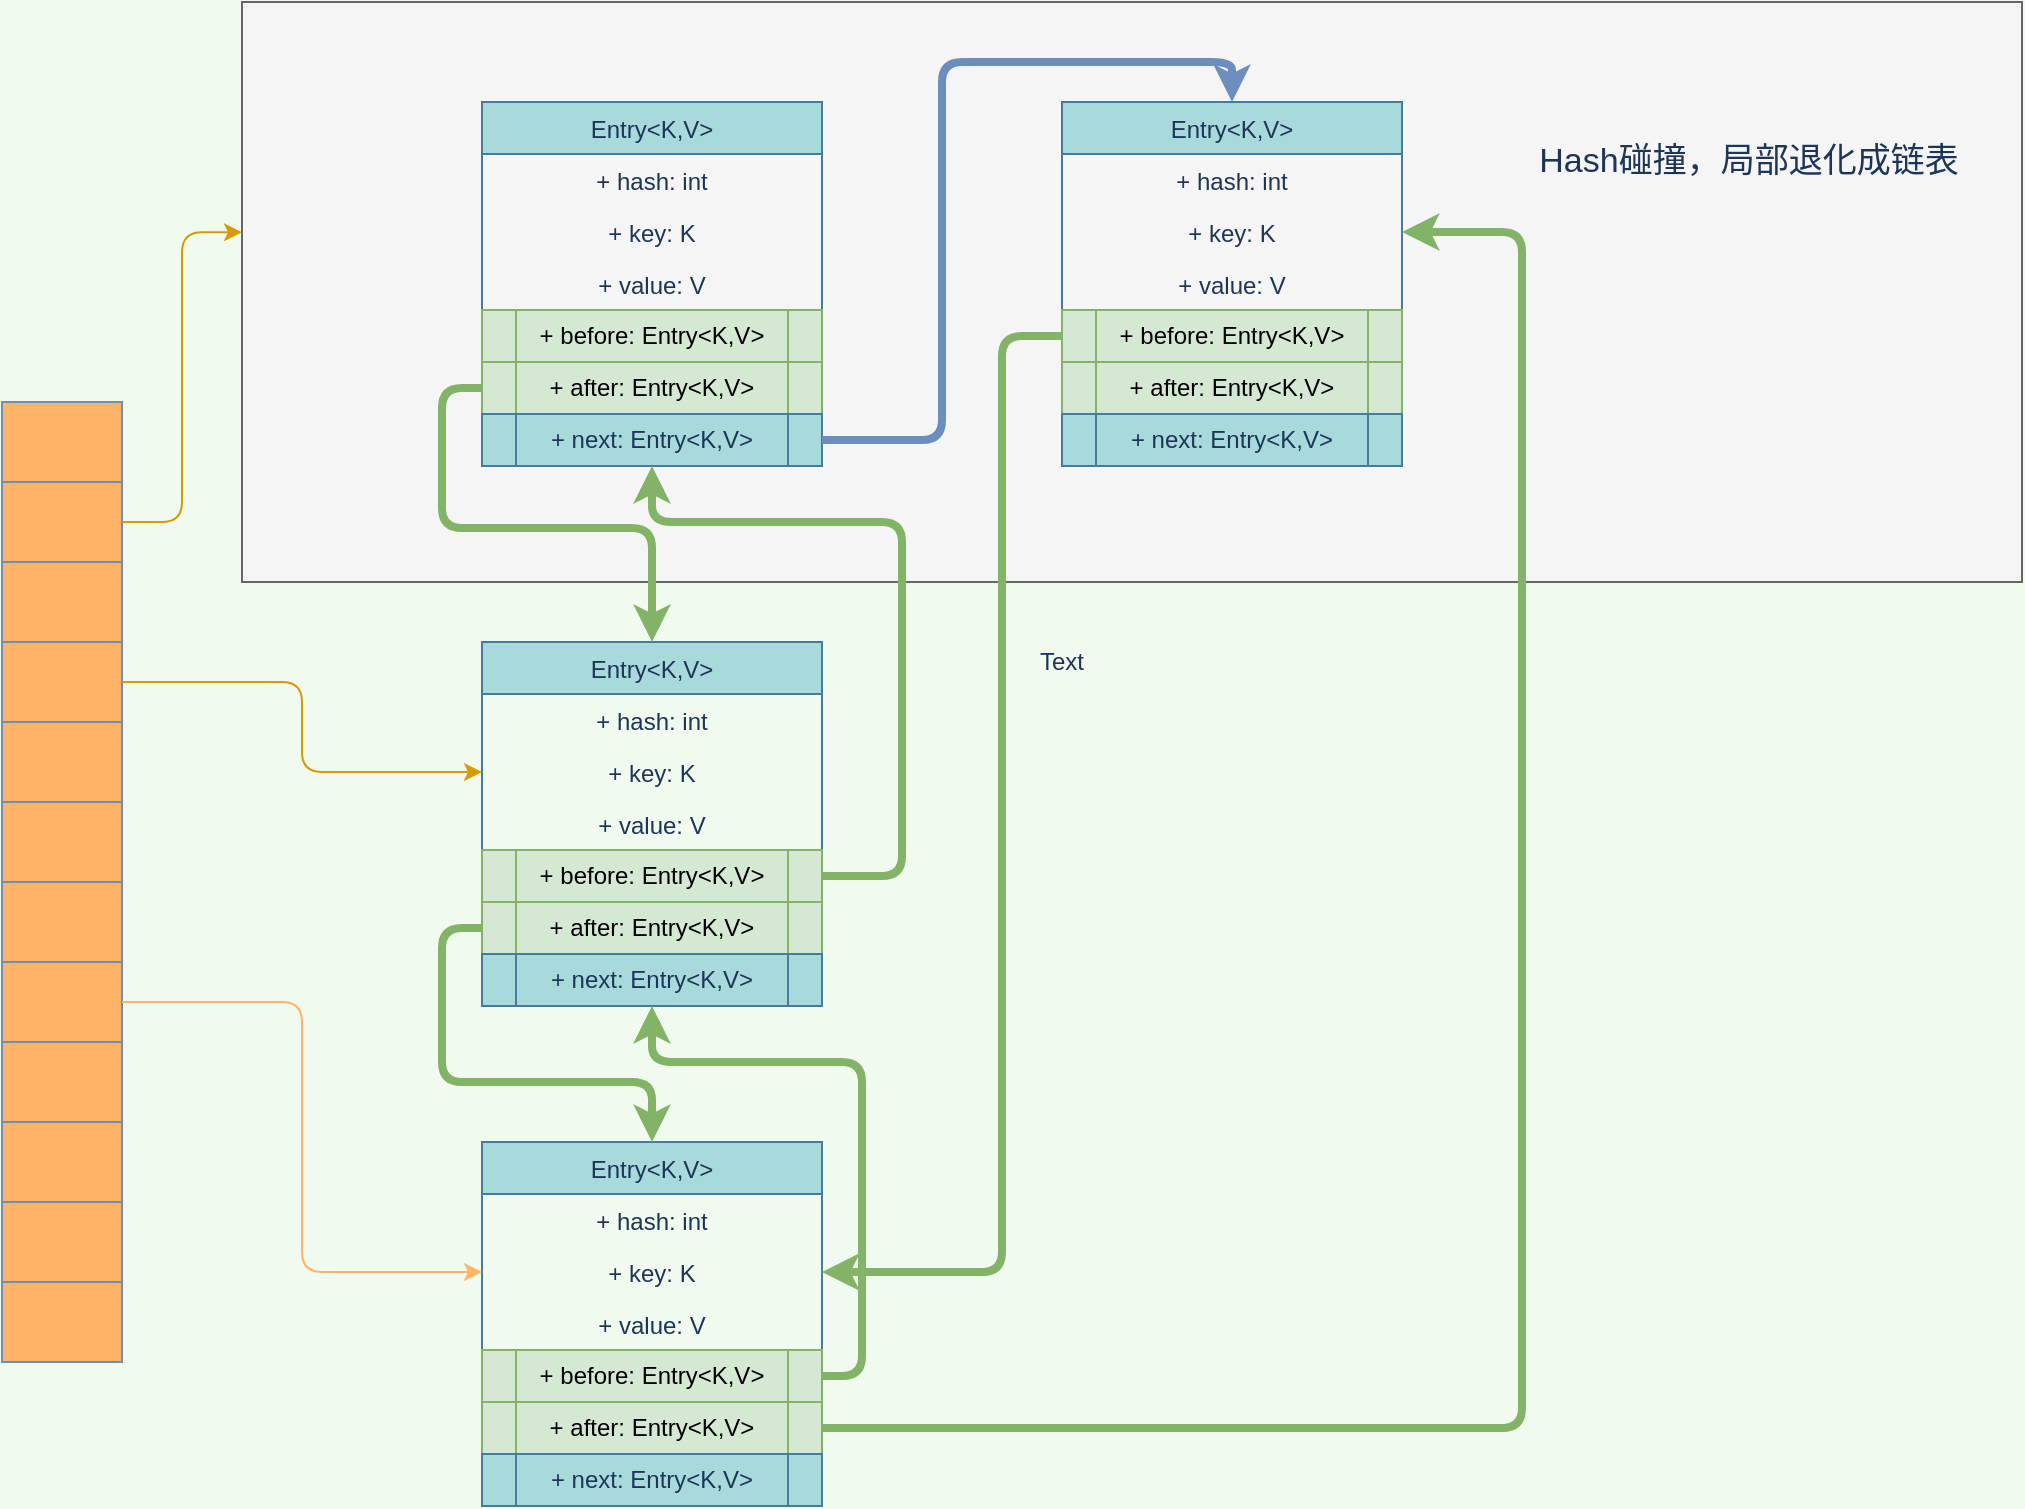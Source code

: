 <mxfile version="13.10.0" type="embed">
    <diagram id="kdOnpBa256USASIg0f_R" name="Page-1">
        <mxGraphModel dx="898" dy="1838" grid="1" gridSize="10" guides="1" tooltips="1" connect="1" arrows="1" fold="1" page="1" pageScale="1" pageWidth="827" pageHeight="1169" background="#F1FAEE" math="0" shadow="0">
            <root>
                <mxCell id="0"/>
                <mxCell id="1" parent="0"/>
                <mxCell id="105" value="" style="rounded=0;whiteSpace=wrap;html=1;sketch=0;strokeColor=#666666;fillColor=#f5f5f5;fontColor=#333333;align=center;" vertex="1" parent="1">
                    <mxGeometry x="140" y="-20" width="890" height="290" as="geometry"/>
                </mxCell>
                <object label="Entry&lt;K,V&gt;" next="" id="19">
                    <mxCell style="swimlane;fontStyle=0;childLayout=stackLayout;horizontal=1;startSize=26;fillColor=#A8DADC;horizontalStack=0;resizeParent=1;resizeParentMax=0;resizeLast=0;collapsible=1;marginBottom=0;strokeColor=#457B9D;fontColor=#1D3557;flipH=1;" vertex="1" parent="1">
                        <mxGeometry x="260" y="30" width="170" height="182" as="geometry"/>
                    </mxCell>
                </object>
                <mxCell id="20" value="+ hash: int" style="text;strokeColor=none;fillColor=none;align=center;verticalAlign=top;spacingLeft=4;spacingRight=4;overflow=hidden;rotatable=0;points=[[0,0.5],[1,0.5]];portConstraint=eastwest;fontColor=#1D3557;" vertex="1" parent="19">
                    <mxGeometry y="26" width="170" height="26" as="geometry"/>
                </mxCell>
                <mxCell id="21" value="+ key: K" style="text;strokeColor=none;fillColor=none;align=center;verticalAlign=top;spacingLeft=4;spacingRight=4;overflow=hidden;rotatable=0;points=[[0,0.5],[1,0.5]];portConstraint=eastwest;fontColor=#1D3557;" vertex="1" parent="19">
                    <mxGeometry y="52" width="170" height="26" as="geometry"/>
                </mxCell>
                <object label="+ value: V" dafasdf="asdfasdf" id="22">
                    <mxCell style="text;strokeColor=none;fillColor=none;align=center;verticalAlign=top;spacingLeft=4;spacingRight=4;overflow=hidden;rotatable=0;points=[[0,0.5],[1,0.5]];portConstraint=eastwest;fontColor=#1D3557;" vertex="1" parent="19">
                        <mxGeometry y="78" width="170" height="26" as="geometry"/>
                    </mxCell>
                </object>
                <mxCell id="36" value="&lt;span style=&quot;text-align: left&quot;&gt;+ before: Entry&amp;lt;K,V&amp;gt;&lt;/span&gt;" style="shape=process;whiteSpace=wrap;html=1;backgroundOutline=1;rounded=0;sketch=0;strokeColor=#82b366;fillColor=#d5e8d4;" vertex="1" parent="19">
                    <mxGeometry y="104" width="170" height="26" as="geometry"/>
                </mxCell>
                <mxCell id="37" value="&lt;span style=&quot;text-align: left&quot;&gt;+ after: Entry&amp;lt;K,V&amp;gt;&lt;/span&gt;" style="shape=process;whiteSpace=wrap;html=1;backgroundOutline=1;rounded=0;sketch=0;strokeColor=#82b366;fillColor=#d5e8d4;" vertex="1" parent="19">
                    <mxGeometry y="130" width="170" height="26" as="geometry"/>
                </mxCell>
                <mxCell id="38" value="&lt;span style=&quot;text-align: left&quot;&gt;+ next: Entry&amp;lt;K,V&amp;gt;&lt;/span&gt;" style="shape=process;whiteSpace=wrap;html=1;backgroundOutline=1;rounded=0;sketch=0;strokeColor=#457B9D;fillColor=#A8DADC;fontColor=#1D3557;" vertex="1" parent="19">
                    <mxGeometry y="156" width="170" height="26" as="geometry"/>
                </mxCell>
                <mxCell id="39" value="" style="shape=table;html=1;whiteSpace=wrap;startSize=0;container=1;collapsible=0;childLayout=tableLayout;rounded=0;sketch=0;strokeColor=#6c8ebf;align=center;fillColor=#FFB366;direction=west;flipV=0;" vertex="1" parent="1">
                    <mxGeometry x="20" y="180" width="60" height="480" as="geometry"/>
                </mxCell>
                <mxCell id="40" value="" style="shape=partialRectangle;html=1;whiteSpace=wrap;collapsible=0;dropTarget=0;pointerEvents=0;fillColor=none;top=0;left=0;bottom=0;right=0;points=[[0,0.5],[1,0.5]];portConstraint=eastwest;" vertex="1" parent="39">
                    <mxGeometry width="60" height="40" as="geometry"/>
                </mxCell>
                <mxCell id="41" value="" style="shape=partialRectangle;html=1;whiteSpace=wrap;connectable=0;fillColor=none;top=0;left=0;bottom=0;right=0;overflow=hidden;" vertex="1" parent="40">
                    <mxGeometry width="60" height="40" as="geometry"/>
                </mxCell>
                <mxCell id="44" value="" style="shape=partialRectangle;html=1;whiteSpace=wrap;collapsible=0;dropTarget=0;pointerEvents=0;fillColor=none;top=0;left=0;bottom=0;right=0;points=[[0,0.5],[1,0.5]];portConstraint=eastwest;" vertex="1" parent="39">
                    <mxGeometry y="40" width="60" height="40" as="geometry"/>
                </mxCell>
                <mxCell id="45" value="" style="shape=partialRectangle;html=1;whiteSpace=wrap;connectable=0;fillColor=none;top=0;left=0;bottom=0;right=0;overflow=hidden;" vertex="1" parent="44">
                    <mxGeometry width="60" height="40" as="geometry"/>
                </mxCell>
                <mxCell id="48" value="" style="shape=partialRectangle;html=1;whiteSpace=wrap;collapsible=0;dropTarget=0;pointerEvents=0;fillColor=none;top=0;left=0;bottom=0;right=0;points=[[0,0.5],[1,0.5]];portConstraint=eastwest;" vertex="1" parent="39">
                    <mxGeometry y="80" width="60" height="40" as="geometry"/>
                </mxCell>
                <mxCell id="49" value="" style="shape=partialRectangle;html=1;whiteSpace=wrap;connectable=0;fillColor=none;top=0;left=0;bottom=0;right=0;overflow=hidden;" vertex="1" parent="48">
                    <mxGeometry width="60" height="40" as="geometry"/>
                </mxCell>
                <mxCell id="52" style="shape=partialRectangle;html=1;whiteSpace=wrap;collapsible=0;dropTarget=0;pointerEvents=0;fillColor=none;top=0;left=0;bottom=0;right=0;points=[[0,0.5],[1,0.5]];portConstraint=eastwest;" vertex="1" parent="39">
                    <mxGeometry y="120" width="60" height="40" as="geometry"/>
                </mxCell>
                <mxCell id="53" style="shape=partialRectangle;html=1;whiteSpace=wrap;connectable=0;fillColor=none;top=0;left=0;bottom=0;right=0;overflow=hidden;" vertex="1" parent="52">
                    <mxGeometry width="60" height="40" as="geometry"/>
                </mxCell>
                <mxCell id="54" style="shape=partialRectangle;html=1;whiteSpace=wrap;collapsible=0;dropTarget=0;pointerEvents=0;fillColor=none;top=0;left=0;bottom=0;right=0;points=[[0,0.5],[1,0.5]];portConstraint=eastwest;" vertex="1" parent="39">
                    <mxGeometry y="160" width="60" height="40" as="geometry"/>
                </mxCell>
                <mxCell id="55" style="shape=partialRectangle;html=1;whiteSpace=wrap;connectable=0;fillColor=none;top=0;left=0;bottom=0;right=0;overflow=hidden;" vertex="1" parent="54">
                    <mxGeometry width="60" height="40" as="geometry"/>
                </mxCell>
                <mxCell id="56" style="shape=partialRectangle;html=1;whiteSpace=wrap;collapsible=0;dropTarget=0;pointerEvents=0;fillColor=none;top=0;left=0;bottom=0;right=0;points=[[0,0.5],[1,0.5]];portConstraint=eastwest;" vertex="1" parent="39">
                    <mxGeometry y="200" width="60" height="40" as="geometry"/>
                </mxCell>
                <mxCell id="57" style="shape=partialRectangle;html=1;whiteSpace=wrap;connectable=0;fillColor=none;top=0;left=0;bottom=0;right=0;overflow=hidden;" vertex="1" parent="56">
                    <mxGeometry width="60" height="40" as="geometry"/>
                </mxCell>
                <mxCell id="58" style="shape=partialRectangle;html=1;whiteSpace=wrap;collapsible=0;dropTarget=0;pointerEvents=0;fillColor=none;top=0;left=0;bottom=0;right=0;points=[[0,0.5],[1,0.5]];portConstraint=eastwest;" vertex="1" parent="39">
                    <mxGeometry y="240" width="60" height="40" as="geometry"/>
                </mxCell>
                <mxCell id="59" style="shape=partialRectangle;html=1;whiteSpace=wrap;connectable=0;fillColor=none;top=0;left=0;bottom=0;right=0;overflow=hidden;" vertex="1" parent="58">
                    <mxGeometry width="60" height="40" as="geometry"/>
                </mxCell>
                <mxCell id="60" style="shape=partialRectangle;html=1;whiteSpace=wrap;collapsible=0;dropTarget=0;pointerEvents=0;fillColor=none;top=0;left=0;bottom=0;right=0;points=[[0,0.5],[1,0.5]];portConstraint=eastwest;" vertex="1" parent="39">
                    <mxGeometry y="280" width="60" height="40" as="geometry"/>
                </mxCell>
                <mxCell id="61" style="shape=partialRectangle;html=1;whiteSpace=wrap;connectable=0;fillColor=none;top=0;left=0;bottom=0;right=0;overflow=hidden;" vertex="1" parent="60">
                    <mxGeometry width="60" height="40" as="geometry"/>
                </mxCell>
                <mxCell id="62" style="shape=partialRectangle;html=1;whiteSpace=wrap;collapsible=0;dropTarget=0;pointerEvents=0;fillColor=none;top=0;left=0;bottom=0;right=0;points=[[0,0.5],[1,0.5]];portConstraint=eastwest;" vertex="1" parent="39">
                    <mxGeometry y="320" width="60" height="40" as="geometry"/>
                </mxCell>
                <mxCell id="63" style="shape=partialRectangle;html=1;whiteSpace=wrap;connectable=0;fillColor=none;top=0;left=0;bottom=0;right=0;overflow=hidden;" vertex="1" parent="62">
                    <mxGeometry width="60" height="40" as="geometry"/>
                </mxCell>
                <mxCell id="64" style="shape=partialRectangle;html=1;whiteSpace=wrap;collapsible=0;dropTarget=0;pointerEvents=0;fillColor=none;top=0;left=0;bottom=0;right=0;points=[[0,0.5],[1,0.5]];portConstraint=eastwest;" vertex="1" parent="39">
                    <mxGeometry y="360" width="60" height="40" as="geometry"/>
                </mxCell>
                <mxCell id="65" style="shape=partialRectangle;html=1;whiteSpace=wrap;connectable=0;fillColor=none;top=0;left=0;bottom=0;right=0;overflow=hidden;" vertex="1" parent="64">
                    <mxGeometry width="60" height="40" as="geometry"/>
                </mxCell>
                <mxCell id="66" style="shape=partialRectangle;html=1;whiteSpace=wrap;collapsible=0;dropTarget=0;pointerEvents=0;fillColor=none;top=0;left=0;bottom=0;right=0;points=[[0,0.5],[1,0.5]];portConstraint=eastwest;" vertex="1" parent="39">
                    <mxGeometry y="400" width="60" height="40" as="geometry"/>
                </mxCell>
                <mxCell id="67" style="shape=partialRectangle;html=1;whiteSpace=wrap;connectable=0;fillColor=none;top=0;left=0;bottom=0;right=0;overflow=hidden;" vertex="1" parent="66">
                    <mxGeometry width="60" height="40" as="geometry"/>
                </mxCell>
                <mxCell id="68" style="shape=partialRectangle;html=1;whiteSpace=wrap;collapsible=0;dropTarget=0;pointerEvents=0;fillColor=none;top=0;left=0;bottom=0;right=0;points=[[0,0.5],[1,0.5]];portConstraint=eastwest;" vertex="1" parent="39">
                    <mxGeometry y="440" width="60" height="40" as="geometry"/>
                </mxCell>
                <mxCell id="69" style="shape=partialRectangle;html=1;whiteSpace=wrap;connectable=0;fillColor=none;top=0;left=0;bottom=0;right=0;overflow=hidden;" vertex="1" parent="68">
                    <mxGeometry width="60" height="40" as="geometry"/>
                </mxCell>
                <mxCell id="70" style="edgeStyle=orthogonalEdgeStyle;curved=0;rounded=1;sketch=0;orthogonalLoop=1;jettySize=auto;html=1;entryX=0;entryY=0.397;entryDx=0;entryDy=0;strokeColor=#d79b00;fillColor=#ffe6cc;fontColor=#1D3557;entryPerimeter=0;" edge="1" parent="1" source="44" target="105">
                    <mxGeometry relative="1" as="geometry"/>
                </mxCell>
                <object label="Entry&lt;K,V&gt;" next="" id="71">
                    <mxCell style="swimlane;fontStyle=0;childLayout=stackLayout;horizontal=1;startSize=26;fillColor=#A8DADC;horizontalStack=0;resizeParent=1;resizeParentMax=0;resizeLast=0;collapsible=1;marginBottom=0;strokeColor=#457B9D;fontColor=#1D3557;flipH=1;" vertex="1" parent="1">
                        <mxGeometry x="550" y="30" width="170" height="182" as="geometry"/>
                    </mxCell>
                </object>
                <mxCell id="72" value="+ hash: int" style="text;strokeColor=none;fillColor=none;align=center;verticalAlign=top;spacingLeft=4;spacingRight=4;overflow=hidden;rotatable=0;points=[[0,0.5],[1,0.5]];portConstraint=eastwest;fontColor=#1D3557;" vertex="1" parent="71">
                    <mxGeometry y="26" width="170" height="26" as="geometry"/>
                </mxCell>
                <mxCell id="73" value="+ key: K" style="text;strokeColor=none;fillColor=none;align=center;verticalAlign=top;spacingLeft=4;spacingRight=4;overflow=hidden;rotatable=0;points=[[0,0.5],[1,0.5]];portConstraint=eastwest;fontColor=#1D3557;" vertex="1" parent="71">
                    <mxGeometry y="52" width="170" height="26" as="geometry"/>
                </mxCell>
                <object label="+ value: V" dafasdf="asdfasdf" id="74">
                    <mxCell style="text;strokeColor=none;fillColor=none;align=center;verticalAlign=top;spacingLeft=4;spacingRight=4;overflow=hidden;rotatable=0;points=[[0,0.5],[1,0.5]];portConstraint=eastwest;fontColor=#1D3557;" vertex="1" parent="71">
                        <mxGeometry y="78" width="170" height="26" as="geometry"/>
                    </mxCell>
                </object>
                <mxCell id="75" value="&lt;span style=&quot;text-align: left&quot;&gt;+ before: Entry&amp;lt;K,V&amp;gt;&lt;/span&gt;" style="shape=process;whiteSpace=wrap;html=1;backgroundOutline=1;rounded=0;sketch=0;strokeColor=#82b366;fillColor=#d5e8d4;" vertex="1" parent="71">
                    <mxGeometry y="104" width="170" height="26" as="geometry"/>
                </mxCell>
                <mxCell id="76" value="&lt;span style=&quot;text-align: left&quot;&gt;+ after: Entry&amp;lt;K,V&amp;gt;&lt;/span&gt;" style="shape=process;whiteSpace=wrap;html=1;backgroundOutline=1;rounded=0;sketch=0;strokeColor=#82b366;fillColor=#d5e8d4;" vertex="1" parent="71">
                    <mxGeometry y="130" width="170" height="26" as="geometry"/>
                </mxCell>
                <mxCell id="77" value="&lt;span style=&quot;text-align: left&quot;&gt;+ next: Entry&amp;lt;K,V&amp;gt;&lt;/span&gt;" style="shape=process;whiteSpace=wrap;html=1;backgroundOutline=1;rounded=0;sketch=0;strokeColor=#457B9D;fillColor=#A8DADC;fontColor=#1D3557;" vertex="1" parent="71">
                    <mxGeometry y="156" width="170" height="26" as="geometry"/>
                </mxCell>
                <mxCell id="80" style="edgeStyle=orthogonalEdgeStyle;curved=0;rounded=1;sketch=0;orthogonalLoop=1;jettySize=auto;html=1;exitX=1;exitY=0.5;exitDx=0;exitDy=0;entryX=0.5;entryY=0;entryDx=0;entryDy=0;fontColor=#1D3557;strokeWidth=4;fillColor=#dae8fc;strokeColor=#6c8ebf;" edge="1" parent="1" source="38" target="71">
                    <mxGeometry relative="1" as="geometry"/>
                </mxCell>
                <object label="Entry&lt;K,V&gt;" next="" id="81">
                    <mxCell style="swimlane;fontStyle=0;childLayout=stackLayout;horizontal=1;startSize=26;fillColor=#A8DADC;horizontalStack=0;resizeParent=1;resizeParentMax=0;resizeLast=0;collapsible=1;marginBottom=0;strokeColor=#457B9D;fontColor=#1D3557;flipH=1;" vertex="1" parent="1">
                        <mxGeometry x="260" y="300" width="170" height="182" as="geometry"/>
                    </mxCell>
                </object>
                <mxCell id="82" value="+ hash: int" style="text;strokeColor=none;fillColor=none;align=center;verticalAlign=top;spacingLeft=4;spacingRight=4;overflow=hidden;rotatable=0;points=[[0,0.5],[1,0.5]];portConstraint=eastwest;fontColor=#1D3557;" vertex="1" parent="81">
                    <mxGeometry y="26" width="170" height="26" as="geometry"/>
                </mxCell>
                <mxCell id="83" value="+ key: K" style="text;strokeColor=none;fillColor=none;align=center;verticalAlign=top;spacingLeft=4;spacingRight=4;overflow=hidden;rotatable=0;points=[[0,0.5],[1,0.5]];portConstraint=eastwest;fontColor=#1D3557;" vertex="1" parent="81">
                    <mxGeometry y="52" width="170" height="26" as="geometry"/>
                </mxCell>
                <object label="+ value: V" dafasdf="asdfasdf" id="84">
                    <mxCell style="text;strokeColor=none;fillColor=none;align=center;verticalAlign=top;spacingLeft=4;spacingRight=4;overflow=hidden;rotatable=0;points=[[0,0.5],[1,0.5]];portConstraint=eastwest;fontColor=#1D3557;" vertex="1" parent="81">
                        <mxGeometry y="78" width="170" height="26" as="geometry"/>
                    </mxCell>
                </object>
                <mxCell id="85" value="&lt;span style=&quot;text-align: left&quot;&gt;+ before: Entry&amp;lt;K,V&amp;gt;&lt;/span&gt;" style="shape=process;whiteSpace=wrap;html=1;backgroundOutline=1;rounded=0;sketch=0;strokeColor=#82b366;fillColor=#d5e8d4;" vertex="1" parent="81">
                    <mxGeometry y="104" width="170" height="26" as="geometry"/>
                </mxCell>
                <mxCell id="86" value="&lt;span style=&quot;text-align: left&quot;&gt;+ after: Entry&amp;lt;K,V&amp;gt;&lt;/span&gt;" style="shape=process;whiteSpace=wrap;html=1;backgroundOutline=1;rounded=0;sketch=0;strokeColor=#82b366;fillColor=#d5e8d4;" vertex="1" parent="81">
                    <mxGeometry y="130" width="170" height="26" as="geometry"/>
                </mxCell>
                <mxCell id="87" value="&lt;span style=&quot;text-align: left&quot;&gt;+ next: Entry&amp;lt;K,V&amp;gt;&lt;/span&gt;" style="shape=process;whiteSpace=wrap;html=1;backgroundOutline=1;rounded=0;sketch=0;strokeColor=#457B9D;fillColor=#A8DADC;fontColor=#1D3557;" vertex="1" parent="81">
                    <mxGeometry y="156" width="170" height="26" as="geometry"/>
                </mxCell>
                <mxCell id="88" style="edgeStyle=orthogonalEdgeStyle;curved=0;rounded=1;sketch=0;orthogonalLoop=1;jettySize=auto;html=1;exitX=0;exitY=0.5;exitDx=0;exitDy=0;fillColor=#d5e8d4;fontColor=#1D3557;strokeColor=#82b366;strokeWidth=4;" edge="1" parent="1" source="37" target="81">
                    <mxGeometry relative="1" as="geometry"/>
                </mxCell>
                <mxCell id="89" style="edgeStyle=orthogonalEdgeStyle;curved=0;rounded=1;sketch=0;orthogonalLoop=1;jettySize=auto;html=1;exitX=1;exitY=0.5;exitDx=0;exitDy=0;entryX=0;entryY=0.5;entryDx=0;entryDy=0;strokeColor=#d79b00;strokeWidth=1;fillColor=#ffe6cc;fontColor=#1D3557;" edge="1" parent="1" source="52" target="83">
                    <mxGeometry relative="1" as="geometry"/>
                </mxCell>
                <mxCell id="91" style="edgeStyle=orthogonalEdgeStyle;curved=0;rounded=1;sketch=0;orthogonalLoop=1;jettySize=auto;html=1;exitX=1;exitY=0.5;exitDx=0;exitDy=0;entryX=0.5;entryY=1;entryDx=0;entryDy=0;strokeColor=#82b366;strokeWidth=4;fillColor=#d5e8d4;fontColor=#1D3557;" edge="1" parent="1" source="85" target="38">
                    <mxGeometry relative="1" as="geometry">
                        <Array as="points">
                            <mxPoint x="470" y="417"/>
                            <mxPoint x="470" y="240"/>
                            <mxPoint x="345" y="240"/>
                        </Array>
                    </mxGeometry>
                </mxCell>
                <object label="Entry&lt;K,V&gt;" next="" id="93">
                    <mxCell style="swimlane;fontStyle=0;childLayout=stackLayout;horizontal=1;startSize=26;fillColor=#A8DADC;horizontalStack=0;resizeParent=1;resizeParentMax=0;resizeLast=0;collapsible=1;marginBottom=0;strokeColor=#457B9D;fontColor=#1D3557;flipH=1;" vertex="1" parent="1">
                        <mxGeometry x="260" y="550" width="170" height="182" as="geometry"/>
                    </mxCell>
                </object>
                <mxCell id="94" value="+ hash: int" style="text;strokeColor=none;fillColor=none;align=center;verticalAlign=top;spacingLeft=4;spacingRight=4;overflow=hidden;rotatable=0;points=[[0,0.5],[1,0.5]];portConstraint=eastwest;fontColor=#1D3557;" vertex="1" parent="93">
                    <mxGeometry y="26" width="170" height="26" as="geometry"/>
                </mxCell>
                <mxCell id="95" value="+ key: K" style="text;strokeColor=none;fillColor=none;align=center;verticalAlign=top;spacingLeft=4;spacingRight=4;overflow=hidden;rotatable=0;points=[[0,0.5],[1,0.5]];portConstraint=eastwest;fontColor=#1D3557;" vertex="1" parent="93">
                    <mxGeometry y="52" width="170" height="26" as="geometry"/>
                </mxCell>
                <object label="+ value: V" dafasdf="asdfasdf" id="96">
                    <mxCell style="text;strokeColor=none;fillColor=none;align=center;verticalAlign=top;spacingLeft=4;spacingRight=4;overflow=hidden;rotatable=0;points=[[0,0.5],[1,0.5]];portConstraint=eastwest;fontColor=#1D3557;" vertex="1" parent="93">
                        <mxGeometry y="78" width="170" height="26" as="geometry"/>
                    </mxCell>
                </object>
                <mxCell id="97" value="&lt;span style=&quot;text-align: left&quot;&gt;+ before: Entry&amp;lt;K,V&amp;gt;&lt;/span&gt;" style="shape=process;whiteSpace=wrap;html=1;backgroundOutline=1;rounded=0;sketch=0;strokeColor=#82b366;fillColor=#d5e8d4;" vertex="1" parent="93">
                    <mxGeometry y="104" width="170" height="26" as="geometry"/>
                </mxCell>
                <mxCell id="98" value="&lt;span style=&quot;text-align: left&quot;&gt;+ after: Entry&amp;lt;K,V&amp;gt;&lt;/span&gt;" style="shape=process;whiteSpace=wrap;html=1;backgroundOutline=1;rounded=0;sketch=0;strokeColor=#82b366;fillColor=#d5e8d4;" vertex="1" parent="93">
                    <mxGeometry y="130" width="170" height="26" as="geometry"/>
                </mxCell>
                <mxCell id="99" value="&lt;span style=&quot;text-align: left&quot;&gt;+ next: Entry&amp;lt;K,V&amp;gt;&lt;/span&gt;" style="shape=process;whiteSpace=wrap;html=1;backgroundOutline=1;rounded=0;sketch=0;strokeColor=#457B9D;fillColor=#A8DADC;fontColor=#1D3557;" vertex="1" parent="93">
                    <mxGeometry y="156" width="170" height="26" as="geometry"/>
                </mxCell>
                <mxCell id="100" style="edgeStyle=orthogonalEdgeStyle;curved=0;rounded=1;sketch=0;orthogonalLoop=1;jettySize=auto;html=1;exitX=0;exitY=0.5;exitDx=0;exitDy=0;entryX=0.5;entryY=0;entryDx=0;entryDy=0;strokeColor=#82b366;strokeWidth=4;fillColor=#d5e8d4;fontColor=#1D3557;" edge="1" parent="1" source="86" target="93">
                    <mxGeometry relative="1" as="geometry">
                        <Array as="points">
                            <mxPoint x="240" y="443"/>
                            <mxPoint x="240" y="520"/>
                            <mxPoint x="345" y="520"/>
                        </Array>
                    </mxGeometry>
                </mxCell>
                <mxCell id="101" style="edgeStyle=orthogonalEdgeStyle;curved=0;rounded=1;sketch=0;orthogonalLoop=1;jettySize=auto;html=1;exitX=1;exitY=0.5;exitDx=0;exitDy=0;entryX=0.5;entryY=1;entryDx=0;entryDy=0;strokeColor=#82b366;strokeWidth=4;fillColor=#d5e8d4;fontColor=#1D3557;" edge="1" parent="1" source="97" target="81">
                    <mxGeometry relative="1" as="geometry">
                        <Array as="points">
                            <mxPoint x="450" y="667"/>
                            <mxPoint x="450" y="510"/>
                            <mxPoint x="345" y="510"/>
                        </Array>
                    </mxGeometry>
                </mxCell>
                <mxCell id="102" style="edgeStyle=orthogonalEdgeStyle;curved=0;rounded=1;sketch=0;orthogonalLoop=1;jettySize=auto;html=1;exitX=1;exitY=0.5;exitDx=0;exitDy=0;entryX=0;entryY=0.5;entryDx=0;entryDy=0;strokeColor=#FFB366;strokeWidth=1;fillColor=#A8DADC;fontColor=#1D3557;" edge="1" parent="1" source="60" target="95">
                    <mxGeometry relative="1" as="geometry"/>
                </mxCell>
                <mxCell id="103" style="edgeStyle=orthogonalEdgeStyle;curved=0;rounded=1;sketch=0;orthogonalLoop=1;jettySize=auto;html=1;exitX=1;exitY=0.5;exitDx=0;exitDy=0;strokeColor=#82b366;strokeWidth=4;fillColor=#d5e8d4;fontColor=#1D3557;entryX=1;entryY=0.5;entryDx=0;entryDy=0;" edge="1" parent="1" source="98" target="73">
                    <mxGeometry relative="1" as="geometry">
                        <Array as="points">
                            <mxPoint x="780" y="693"/>
                            <mxPoint x="780" y="95"/>
                        </Array>
                    </mxGeometry>
                </mxCell>
                <mxCell id="104" style="edgeStyle=orthogonalEdgeStyle;curved=0;rounded=1;sketch=0;orthogonalLoop=1;jettySize=auto;html=1;exitX=0;exitY=0.5;exitDx=0;exitDy=0;entryX=1;entryY=0.5;entryDx=0;entryDy=0;strokeColor=#82b366;strokeWidth=4;fillColor=#d5e8d4;fontColor=#1D3557;" edge="1" parent="1" source="75" target="95">
                    <mxGeometry relative="1" as="geometry">
                        <Array as="points">
                            <mxPoint x="520" y="147"/>
                            <mxPoint x="520" y="615"/>
                        </Array>
                    </mxGeometry>
                </mxCell>
                <mxCell id="106" value="Text" style="text;html=1;strokeColor=none;fillColor=none;align=center;verticalAlign=middle;whiteSpace=wrap;rounded=0;sketch=0;fontColor=#1D3557;" vertex="1" parent="1">
                    <mxGeometry x="530" y="300" width="40" height="20" as="geometry"/>
                </mxCell>
                <mxCell id="107" value="Hash碰撞，局部退化成链表" style="text;html=1;strokeColor=none;fillColor=none;align=center;verticalAlign=middle;whiteSpace=wrap;rounded=0;sketch=0;fontColor=#1D3557;fontSize=17;" vertex="1" parent="1">
                    <mxGeometry x="787" y="30" width="213" height="60" as="geometry"/>
                </mxCell>
            </root>
        </mxGraphModel>
    </diagram>
</mxfile>
